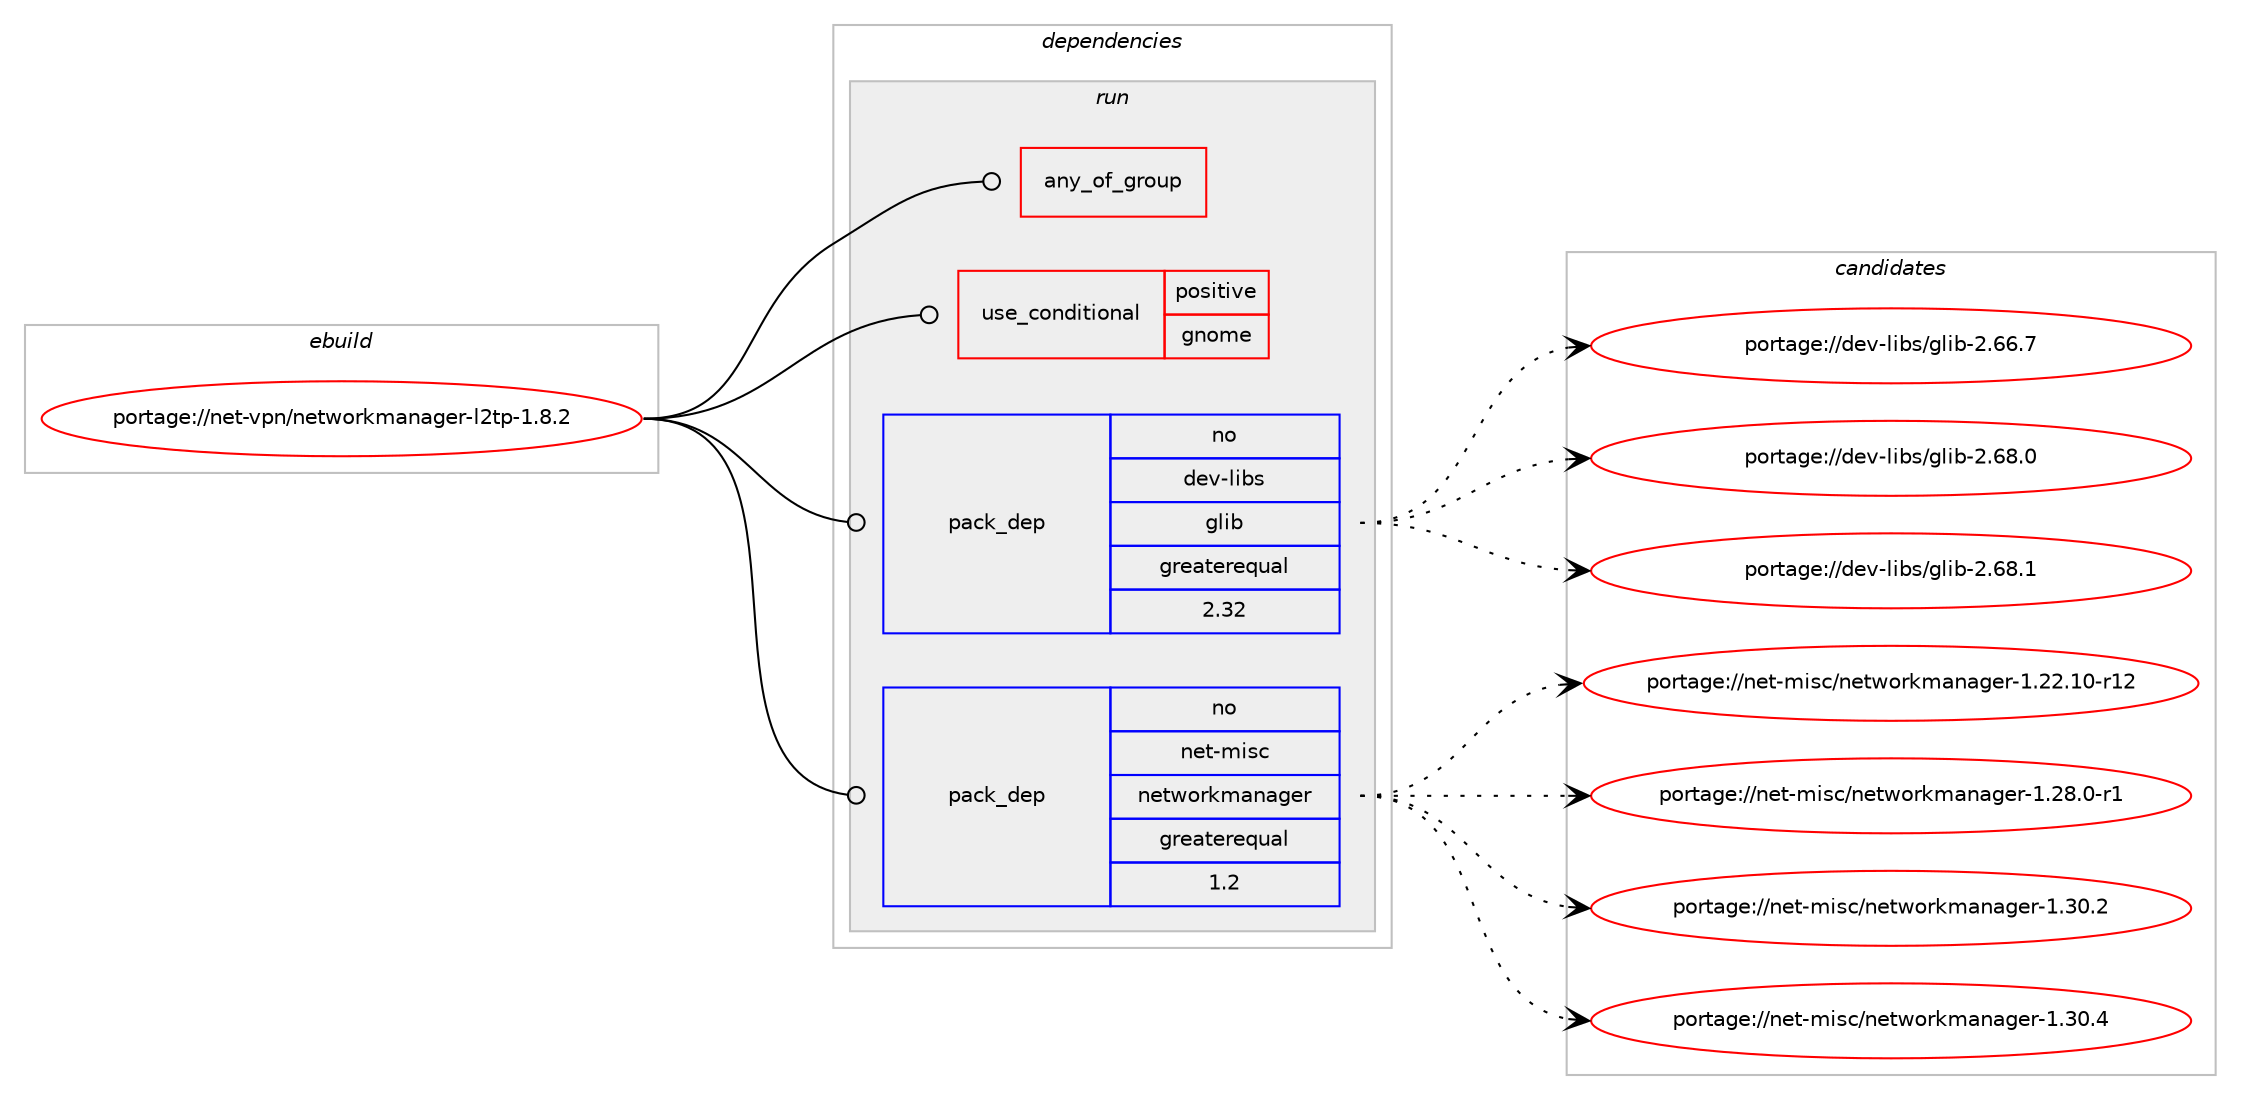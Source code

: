 digraph prolog {

# *************
# Graph options
# *************

newrank=true;
concentrate=true;
compound=true;
graph [rankdir=LR,fontname=Helvetica,fontsize=10,ranksep=1.5];#, ranksep=2.5, nodesep=0.2];
edge  [arrowhead=vee];
node  [fontname=Helvetica,fontsize=10];

# **********
# The ebuild
# **********

subgraph cluster_leftcol {
color=gray;
rank=same;
label=<<i>ebuild</i>>;
id [label="portage://net-vpn/networkmanager-l2tp-1.8.2", color=red, width=4, href="../net-vpn/networkmanager-l2tp-1.8.2.svg"];
}

# ****************
# The dependencies
# ****************

subgraph cluster_midcol {
color=gray;
label=<<i>dependencies</i>>;
subgraph cluster_compile {
fillcolor="#eeeeee";
style=filled;
label=<<i>compile</i>>;
}
subgraph cluster_compileandrun {
fillcolor="#eeeeee";
style=filled;
label=<<i>compile and run</i>>;
}
subgraph cluster_run {
fillcolor="#eeeeee";
style=filled;
label=<<i>run</i>>;
subgraph any7 {
dependency291 [label=<<TABLE BORDER="0" CELLBORDER="1" CELLSPACING="0" CELLPADDING="4"><TR><TD CELLPADDING="10">any_of_group</TD></TR></TABLE>>, shape=none, color=red];# *** BEGIN UNKNOWN DEPENDENCY TYPE (TODO) ***
# dependency291 -> package_dependency(portage://net-vpn/networkmanager-l2tp-1.8.2,run,no,net-vpn,strongswan,none,[,,],[],[])
# *** END UNKNOWN DEPENDENCY TYPE (TODO) ***

# *** BEGIN UNKNOWN DEPENDENCY TYPE (TODO) ***
# dependency291 -> package_dependency(portage://net-vpn/networkmanager-l2tp-1.8.2,run,no,net-vpn,libreswan,none,[,,],[],[])
# *** END UNKNOWN DEPENDENCY TYPE (TODO) ***

}
id:e -> dependency291:w [weight=20,style="solid",arrowhead="odot"];
subgraph cond128 {
dependency292 [label=<<TABLE BORDER="0" CELLBORDER="1" CELLSPACING="0" CELLPADDING="4"><TR><TD ROWSPAN="3" CELLPADDING="10">use_conditional</TD></TR><TR><TD>positive</TD></TR><TR><TD>gnome</TD></TR></TABLE>>, shape=none, color=red];
# *** BEGIN UNKNOWN DEPENDENCY TYPE (TODO) ***
# dependency292 -> package_dependency(portage://net-vpn/networkmanager-l2tp-1.8.2,run,no,x11-libs,gtk+,none,[,,],[slot(3)],[])
# *** END UNKNOWN DEPENDENCY TYPE (TODO) ***

# *** BEGIN UNKNOWN DEPENDENCY TYPE (TODO) ***
# dependency292 -> package_dependency(portage://net-vpn/networkmanager-l2tp-1.8.2,run,no,app-crypt,libsecret,none,[,,],[],[])
# *** END UNKNOWN DEPENDENCY TYPE (TODO) ***

# *** BEGIN UNKNOWN DEPENDENCY TYPE (TODO) ***
# dependency292 -> package_dependency(portage://net-vpn/networkmanager-l2tp-1.8.2,run,no,gnome-extra,nm-applet,none,[,,],[],[])
# *** END UNKNOWN DEPENDENCY TYPE (TODO) ***

}
id:e -> dependency292:w [weight=20,style="solid",arrowhead="odot"];
# *** BEGIN UNKNOWN DEPENDENCY TYPE (TODO) ***
# id -> package_dependency(portage://net-vpn/networkmanager-l2tp-1.8.2,run,no,dev-libs,dbus-glib,none,[,,],[],[])
# *** END UNKNOWN DEPENDENCY TYPE (TODO) ***

subgraph pack158 {
dependency293 [label=<<TABLE BORDER="0" CELLBORDER="1" CELLSPACING="0" CELLPADDING="4" WIDTH="220"><TR><TD ROWSPAN="6" CELLPADDING="30">pack_dep</TD></TR><TR><TD WIDTH="110">no</TD></TR><TR><TD>dev-libs</TD></TR><TR><TD>glib</TD></TR><TR><TD>greaterequal</TD></TR><TR><TD>2.32</TD></TR></TABLE>>, shape=none, color=blue];
}
id:e -> dependency293:w [weight=20,style="solid",arrowhead="odot"];
# *** BEGIN UNKNOWN DEPENDENCY TYPE (TODO) ***
# id -> package_dependency(portage://net-vpn/networkmanager-l2tp-1.8.2,run,no,net-dialup,ppp,none,[,,],[],[use(enable(eap-tls),none)])
# *** END UNKNOWN DEPENDENCY TYPE (TODO) ***

# *** BEGIN UNKNOWN DEPENDENCY TYPE (TODO) ***
# id -> package_dependency(portage://net-vpn/networkmanager-l2tp-1.8.2,run,no,net-dialup,xl2tpd,none,[,,],[],[])
# *** END UNKNOWN DEPENDENCY TYPE (TODO) ***

subgraph pack159 {
dependency294 [label=<<TABLE BORDER="0" CELLBORDER="1" CELLSPACING="0" CELLPADDING="4" WIDTH="220"><TR><TD ROWSPAN="6" CELLPADDING="30">pack_dep</TD></TR><TR><TD WIDTH="110">no</TD></TR><TR><TD>net-misc</TD></TR><TR><TD>networkmanager</TD></TR><TR><TD>greaterequal</TD></TR><TR><TD>1.2</TD></TR></TABLE>>, shape=none, color=blue];
}
id:e -> dependency294:w [weight=20,style="solid",arrowhead="odot"];
}
}

# **************
# The candidates
# **************

subgraph cluster_choices {
rank=same;
color=gray;
label=<<i>candidates</i>>;

subgraph choice158 {
color=black;
nodesep=1;
choice1001011184510810598115471031081059845504654544655 [label="portage://dev-libs/glib-2.66.7", color=red, width=4,href="../dev-libs/glib-2.66.7.svg"];
choice1001011184510810598115471031081059845504654564648 [label="portage://dev-libs/glib-2.68.0", color=red, width=4,href="../dev-libs/glib-2.68.0.svg"];
choice1001011184510810598115471031081059845504654564649 [label="portage://dev-libs/glib-2.68.1", color=red, width=4,href="../dev-libs/glib-2.68.1.svg"];
dependency293:e -> choice1001011184510810598115471031081059845504654544655:w [style=dotted,weight="100"];
dependency293:e -> choice1001011184510810598115471031081059845504654564648:w [style=dotted,weight="100"];
dependency293:e -> choice1001011184510810598115471031081059845504654564649:w [style=dotted,weight="100"];
}
subgraph choice159 {
color=black;
nodesep=1;
choice11010111645109105115994711010111611911111410710997110971031011144549465050464948451144950 [label="portage://net-misc/networkmanager-1.22.10-r12", color=red, width=4,href="../net-misc/networkmanager-1.22.10-r12.svg"];
choice1101011164510910511599471101011161191111141071099711097103101114454946505646484511449 [label="portage://net-misc/networkmanager-1.28.0-r1", color=red, width=4,href="../net-misc/networkmanager-1.28.0-r1.svg"];
choice110101116451091051159947110101116119111114107109971109710310111445494651484650 [label="portage://net-misc/networkmanager-1.30.2", color=red, width=4,href="../net-misc/networkmanager-1.30.2.svg"];
choice110101116451091051159947110101116119111114107109971109710310111445494651484652 [label="portage://net-misc/networkmanager-1.30.4", color=red, width=4,href="../net-misc/networkmanager-1.30.4.svg"];
dependency294:e -> choice11010111645109105115994711010111611911111410710997110971031011144549465050464948451144950:w [style=dotted,weight="100"];
dependency294:e -> choice1101011164510910511599471101011161191111141071099711097103101114454946505646484511449:w [style=dotted,weight="100"];
dependency294:e -> choice110101116451091051159947110101116119111114107109971109710310111445494651484650:w [style=dotted,weight="100"];
dependency294:e -> choice110101116451091051159947110101116119111114107109971109710310111445494651484652:w [style=dotted,weight="100"];
}
}

}
